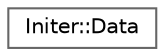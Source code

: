 digraph "Graphical Class Hierarchy"
{
 // LATEX_PDF_SIZE
  bgcolor="transparent";
  edge [fontname=Helvetica,fontsize=10,labelfontname=Helvetica,labelfontsize=10];
  node [fontname=Helvetica,fontsize=10,shape=box,height=0.2,width=0.4];
  rankdir="LR";
  Node0 [id="Node000000",label="Initer::Data",height=0.2,width=0.4,color="grey40", fillcolor="white", style="filled",URL="$struct_initer_1_1_data.html",tooltip=" "];
}
